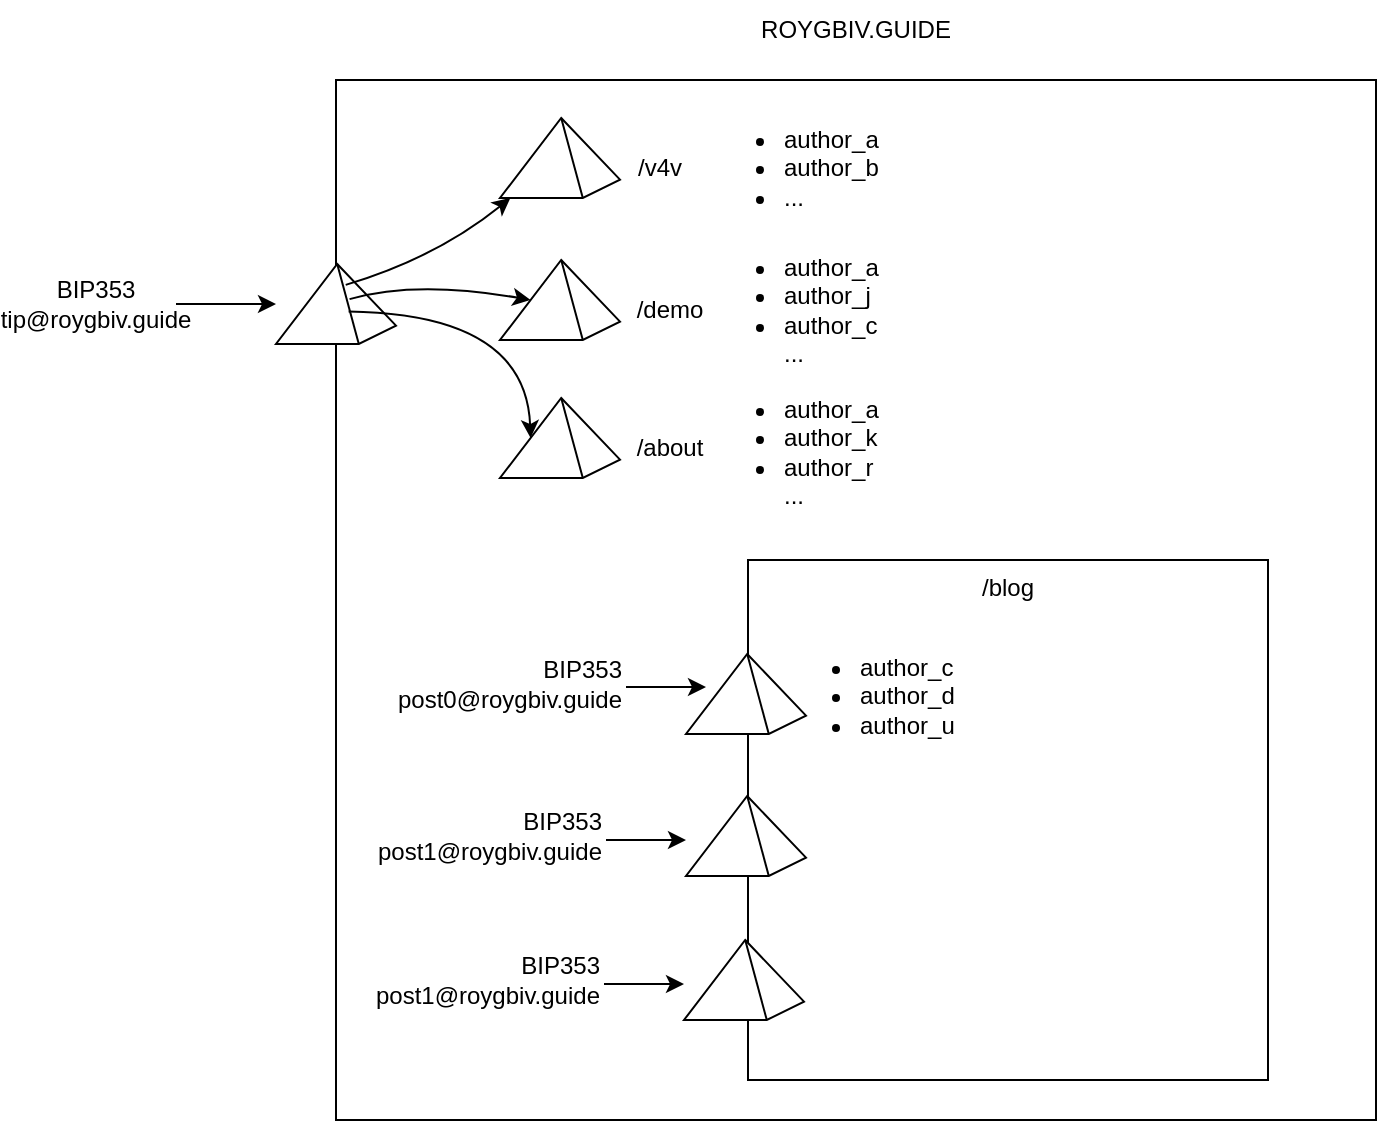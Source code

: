 <mxfile version="24.7.7">
  <diagram name="Page-1" id="QUvGtigypCUAOAy9GkHb">
    <mxGraphModel dx="988" dy="549" grid="1" gridSize="10" guides="1" tooltips="1" connect="1" arrows="1" fold="1" page="1" pageScale="1" pageWidth="850" pageHeight="1100" math="0" shadow="0">
      <root>
        <mxCell id="0" />
        <mxCell id="1" parent="0" />
        <mxCell id="fV_EQNfIdYzagkr4_pfz-1" value="" style="whiteSpace=wrap;html=1;aspect=fixed;" parent="1" vertex="1">
          <mxGeometry x="320" y="360" width="520" height="520" as="geometry" />
        </mxCell>
        <mxCell id="fV_EQNfIdYzagkr4_pfz-2" value="" style="verticalLabelPosition=bottom;verticalAlign=top;html=1;shape=mxgraph.basic.pyramid;dx1=0.51;dx2=0.69;dy1=1;dy2=0.77;" parent="1" vertex="1">
          <mxGeometry x="290" y="452" width="60" height="40" as="geometry" />
        </mxCell>
        <mxCell id="fV_EQNfIdYzagkr4_pfz-3" value="ROYGBIV.GUIDE" style="text;html=1;align=center;verticalAlign=middle;whiteSpace=wrap;rounded=0;" parent="1" vertex="1">
          <mxGeometry x="320" y="320" width="520" height="30" as="geometry" />
        </mxCell>
        <mxCell id="fV_EQNfIdYzagkr4_pfz-4" value="BIP353&lt;div&gt;tip@roygbiv.guide&lt;/div&gt;" style="text;html=1;align=center;verticalAlign=middle;whiteSpace=wrap;rounded=0;" parent="1" vertex="1">
          <mxGeometry x="160" y="457" width="80" height="30" as="geometry" />
        </mxCell>
        <mxCell id="fV_EQNfIdYzagkr4_pfz-5" value="" style="curved=1;endArrow=classic;html=1;rounded=0;" parent="1" source="fV_EQNfIdYzagkr4_pfz-4" target="fV_EQNfIdYzagkr4_pfz-2" edge="1">
          <mxGeometry width="50" height="50" relative="1" as="geometry">
            <mxPoint x="570" y="512" as="sourcePoint" />
            <mxPoint x="620" y="462" as="targetPoint" />
            <Array as="points">
              <mxPoint x="270" y="472" />
            </Array>
          </mxGeometry>
        </mxCell>
        <mxCell id="fV_EQNfIdYzagkr4_pfz-6" value="" style="verticalLabelPosition=bottom;verticalAlign=top;html=1;shape=mxgraph.basic.pyramid;dx1=0.51;dx2=0.69;dy1=1;dy2=0.77;" parent="1" vertex="1">
          <mxGeometry x="402" y="519" width="60" height="40" as="geometry" />
        </mxCell>
        <mxCell id="fV_EQNfIdYzagkr4_pfz-7" value="" style="verticalLabelPosition=bottom;verticalAlign=top;html=1;shape=mxgraph.basic.pyramid;dx1=0.51;dx2=0.69;dy1=1;dy2=0.77;" parent="1" vertex="1">
          <mxGeometry x="402" y="450" width="60" height="40" as="geometry" />
        </mxCell>
        <mxCell id="fV_EQNfIdYzagkr4_pfz-8" value="" style="verticalLabelPosition=bottom;verticalAlign=top;html=1;shape=mxgraph.basic.pyramid;dx1=0.51;dx2=0.69;dy1=1;dy2=0.77;" parent="1" vertex="1">
          <mxGeometry x="402" y="379" width="60" height="40" as="geometry" />
        </mxCell>
        <mxCell id="fV_EQNfIdYzagkr4_pfz-9" value="" style="curved=1;endArrow=classic;html=1;rounded=0;exitX=0.581;exitY=0.261;exitDx=0;exitDy=0;exitPerimeter=0;" parent="1" source="fV_EQNfIdYzagkr4_pfz-2" target="fV_EQNfIdYzagkr4_pfz-8" edge="1">
          <mxGeometry width="50" height="50" relative="1" as="geometry">
            <mxPoint x="180" y="519" as="sourcePoint" />
            <mxPoint x="300" y="519" as="targetPoint" />
            <Array as="points">
              <mxPoint x="370" y="449" />
            </Array>
          </mxGeometry>
        </mxCell>
        <mxCell id="fV_EQNfIdYzagkr4_pfz-11" value="" style="curved=1;endArrow=classic;html=1;rounded=0;entryX=0;entryY=0;entryDx=15.3;entryDy=20;entryPerimeter=0;exitX=0.613;exitY=0.439;exitDx=0;exitDy=0;exitPerimeter=0;" parent="1" source="fV_EQNfIdYzagkr4_pfz-2" target="fV_EQNfIdYzagkr4_pfz-7" edge="1">
          <mxGeometry width="50" height="50" relative="1" as="geometry">
            <mxPoint x="370" y="522" as="sourcePoint" />
            <mxPoint x="490" y="457" as="targetPoint" />
            <Array as="points">
              <mxPoint x="360" y="460" />
            </Array>
          </mxGeometry>
        </mxCell>
        <mxCell id="fV_EQNfIdYzagkr4_pfz-12" value="" style="curved=1;endArrow=classic;html=1;rounded=0;exitX=0.605;exitY=0.594;exitDx=0;exitDy=0;exitPerimeter=0;entryX=0;entryY=0;entryDx=15.3;entryDy=20;entryPerimeter=0;" parent="1" source="fV_EQNfIdYzagkr4_pfz-2" target="fV_EQNfIdYzagkr4_pfz-6" edge="1">
          <mxGeometry width="50" height="50" relative="1" as="geometry">
            <mxPoint x="349" y="484" as="sourcePoint" />
            <mxPoint x="450" y="479" as="targetPoint" />
            <Array as="points">
              <mxPoint x="415" y="477" />
            </Array>
          </mxGeometry>
        </mxCell>
        <mxCell id="fV_EQNfIdYzagkr4_pfz-29" value="/blog" style="whiteSpace=wrap;html=1;aspect=fixed;verticalAlign=top;horizontal=1;" parent="1" vertex="1">
          <mxGeometry x="526" y="600" width="260" height="260" as="geometry" />
        </mxCell>
        <mxCell id="fV_EQNfIdYzagkr4_pfz-14" value="BIP353&lt;div&gt;post1@roygbiv.guide&lt;/div&gt;" style="text;html=1;align=right;verticalAlign=middle;whiteSpace=wrap;rounded=0;" parent="1" vertex="1">
          <mxGeometry x="375" y="723.5" width="80" height="29" as="geometry" />
        </mxCell>
        <mxCell id="fV_EQNfIdYzagkr4_pfz-15" value="" style="curved=1;endArrow=classic;html=1;rounded=0;" parent="1" edge="1">
          <mxGeometry width="50" height="50" relative="1" as="geometry">
            <mxPoint x="455" y="740" as="sourcePoint" />
            <mxPoint x="495" y="740" as="targetPoint" />
            <Array as="points">
              <mxPoint x="475" y="740" />
            </Array>
          </mxGeometry>
        </mxCell>
        <mxCell id="fV_EQNfIdYzagkr4_pfz-17" value="" style="verticalLabelPosition=bottom;verticalAlign=top;html=1;shape=mxgraph.basic.pyramid;dx1=0.51;dx2=0.69;dy1=1;dy2=0.77;" parent="1" vertex="1">
          <mxGeometry x="495" y="718" width="60" height="40" as="geometry" />
        </mxCell>
        <mxCell id="fV_EQNfIdYzagkr4_pfz-18" value="" style="verticalLabelPosition=bottom;verticalAlign=top;html=1;shape=mxgraph.basic.pyramid;dx1=0.51;dx2=0.69;dy1=1;dy2=0.77;" parent="1" vertex="1">
          <mxGeometry x="495" y="647" width="60" height="40" as="geometry" />
        </mxCell>
        <mxCell id="fV_EQNfIdYzagkr4_pfz-24" value="BIP353&lt;div&gt;post0@roygbiv.guide&lt;/div&gt;" style="text;html=1;align=right;verticalAlign=middle;whiteSpace=wrap;rounded=0;" parent="1" vertex="1">
          <mxGeometry x="385" y="647" width="80" height="29" as="geometry" />
        </mxCell>
        <mxCell id="fV_EQNfIdYzagkr4_pfz-25" value="" style="curved=1;endArrow=classic;html=1;rounded=0;" parent="1" edge="1">
          <mxGeometry width="50" height="50" relative="1" as="geometry">
            <mxPoint x="465" y="663.5" as="sourcePoint" />
            <mxPoint x="505" y="663.5" as="targetPoint" />
            <Array as="points">
              <mxPoint x="485" y="663.5" />
            </Array>
          </mxGeometry>
        </mxCell>
        <mxCell id="fV_EQNfIdYzagkr4_pfz-26" value="BIP353&lt;div&gt;post1@roygbiv.guide&lt;/div&gt;" style="text;html=1;align=right;verticalAlign=middle;whiteSpace=wrap;rounded=0;" parent="1" vertex="1">
          <mxGeometry x="374" y="795.5" width="80" height="29" as="geometry" />
        </mxCell>
        <mxCell id="fV_EQNfIdYzagkr4_pfz-27" value="" style="curved=1;endArrow=classic;html=1;rounded=0;" parent="1" edge="1">
          <mxGeometry width="50" height="50" relative="1" as="geometry">
            <mxPoint x="454" y="812" as="sourcePoint" />
            <mxPoint x="494" y="812" as="targetPoint" />
            <Array as="points">
              <mxPoint x="474" y="812" />
            </Array>
          </mxGeometry>
        </mxCell>
        <mxCell id="fV_EQNfIdYzagkr4_pfz-28" value="" style="verticalLabelPosition=bottom;verticalAlign=top;html=1;shape=mxgraph.basic.pyramid;dx1=0.51;dx2=0.69;dy1=1;dy2=0.77;" parent="1" vertex="1">
          <mxGeometry x="494" y="790" width="60" height="40" as="geometry" />
        </mxCell>
        <mxCell id="fV_EQNfIdYzagkr4_pfz-30" value="/about" style="text;html=1;align=center;verticalAlign=middle;whiteSpace=wrap;rounded=0;" parent="1" vertex="1">
          <mxGeometry x="457" y="529" width="60" height="30" as="geometry" />
        </mxCell>
        <mxCell id="fV_EQNfIdYzagkr4_pfz-31" value="/demo" style="text;html=1;align=center;verticalAlign=middle;whiteSpace=wrap;rounded=0;" parent="1" vertex="1">
          <mxGeometry x="457" y="460" width="60" height="30" as="geometry" />
        </mxCell>
        <mxCell id="fV_EQNfIdYzagkr4_pfz-32" value="/v4v" style="text;html=1;align=center;verticalAlign=middle;whiteSpace=wrap;rounded=0;" parent="1" vertex="1">
          <mxGeometry x="452" y="389" width="60" height="30" as="geometry" />
        </mxCell>
        <mxCell id="fV_EQNfIdYzagkr4_pfz-33" value="&lt;ul&gt;&lt;li&gt;author_c&lt;/li&gt;&lt;li&gt;author_d&lt;/li&gt;&lt;li&gt;author_u&lt;/li&gt;&lt;/ul&gt;" style="text;html=1;align=left;verticalAlign=middle;whiteSpace=wrap;rounded=0;" parent="1" vertex="1">
          <mxGeometry x="540" y="653" width="120" height="30" as="geometry" />
        </mxCell>
        <mxCell id="fV_EQNfIdYzagkr4_pfz-36" value="&lt;ul&gt;&lt;li&gt;author_a&lt;/li&gt;&lt;li&gt;author_k&lt;/li&gt;&lt;li&gt;author_r&lt;br&gt;...&lt;/li&gt;&lt;/ul&gt;" style="text;html=1;align=left;verticalAlign=middle;whiteSpace=wrap;rounded=0;" parent="1" vertex="1">
          <mxGeometry x="502" y="531" width="120" height="30" as="geometry" />
        </mxCell>
        <mxCell id="fV_EQNfIdYzagkr4_pfz-37" value="&lt;ul&gt;&lt;li&gt;author_a&lt;/li&gt;&lt;li&gt;author_j&lt;/li&gt;&lt;li&gt;author_c&lt;br&gt;...&lt;/li&gt;&lt;/ul&gt;" style="text;html=1;align=left;verticalAlign=middle;whiteSpace=wrap;rounded=0;" parent="1" vertex="1">
          <mxGeometry x="502" y="460" width="120" height="30" as="geometry" />
        </mxCell>
        <mxCell id="fV_EQNfIdYzagkr4_pfz-38" value="&lt;ul&gt;&lt;li&gt;author_a&lt;/li&gt;&lt;li&gt;author_b&lt;/li&gt;&lt;li&gt;...&lt;/li&gt;&lt;/ul&gt;" style="text;html=1;align=left;verticalAlign=middle;whiteSpace=wrap;rounded=0;" parent="1" vertex="1">
          <mxGeometry x="502" y="389" width="120" height="30" as="geometry" />
        </mxCell>
      </root>
    </mxGraphModel>
  </diagram>
</mxfile>
